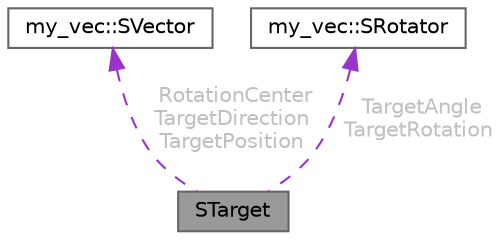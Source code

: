 digraph "STarget"
{
 // LATEX_PDF_SIZE
  bgcolor="transparent";
  edge [fontname=Helvetica,fontsize=10,labelfontname=Helvetica,labelfontsize=10];
  node [fontname=Helvetica,fontsize=10,shape=box,height=0.2,width=0.4];
  Node1 [id="Node000001",label="STarget",height=0.2,width=0.4,color="gray40", fillcolor="grey60", style="filled", fontcolor="black",tooltip="探索において目標となる座標や角度，評価する値についてまとめた構造体"];
  Node2 -> Node1 [id="edge1_Node000001_Node000002",dir="back",color="darkorchid3",style="dashed",tooltip=" ",label=" RotationCenter\nTargetDirection\nTargetPosition",fontcolor="grey" ];
  Node2 [id="Node000002",label="my_vec::SVector",height=0.2,width=0.4,color="gray40", fillcolor="white", style="filled",URL="$structmy__vec_1_1_s_vector.html",tooltip="ベクトルを表す構造体"];
  Node3 -> Node1 [id="edge2_Node000001_Node000003",dir="back",color="darkorchid3",style="dashed",tooltip=" ",label=" TargetAngle\nTargetRotation",fontcolor="grey" ];
  Node3 [id="Node000003",label="my_vec::SRotator",height=0.2,width=0.4,color="gray40", fillcolor="white", style="filled",URL="$structmy__vec_1_1_s_rotator.html",tooltip="回転を表す構造体．XYZオイラー角"];
}
